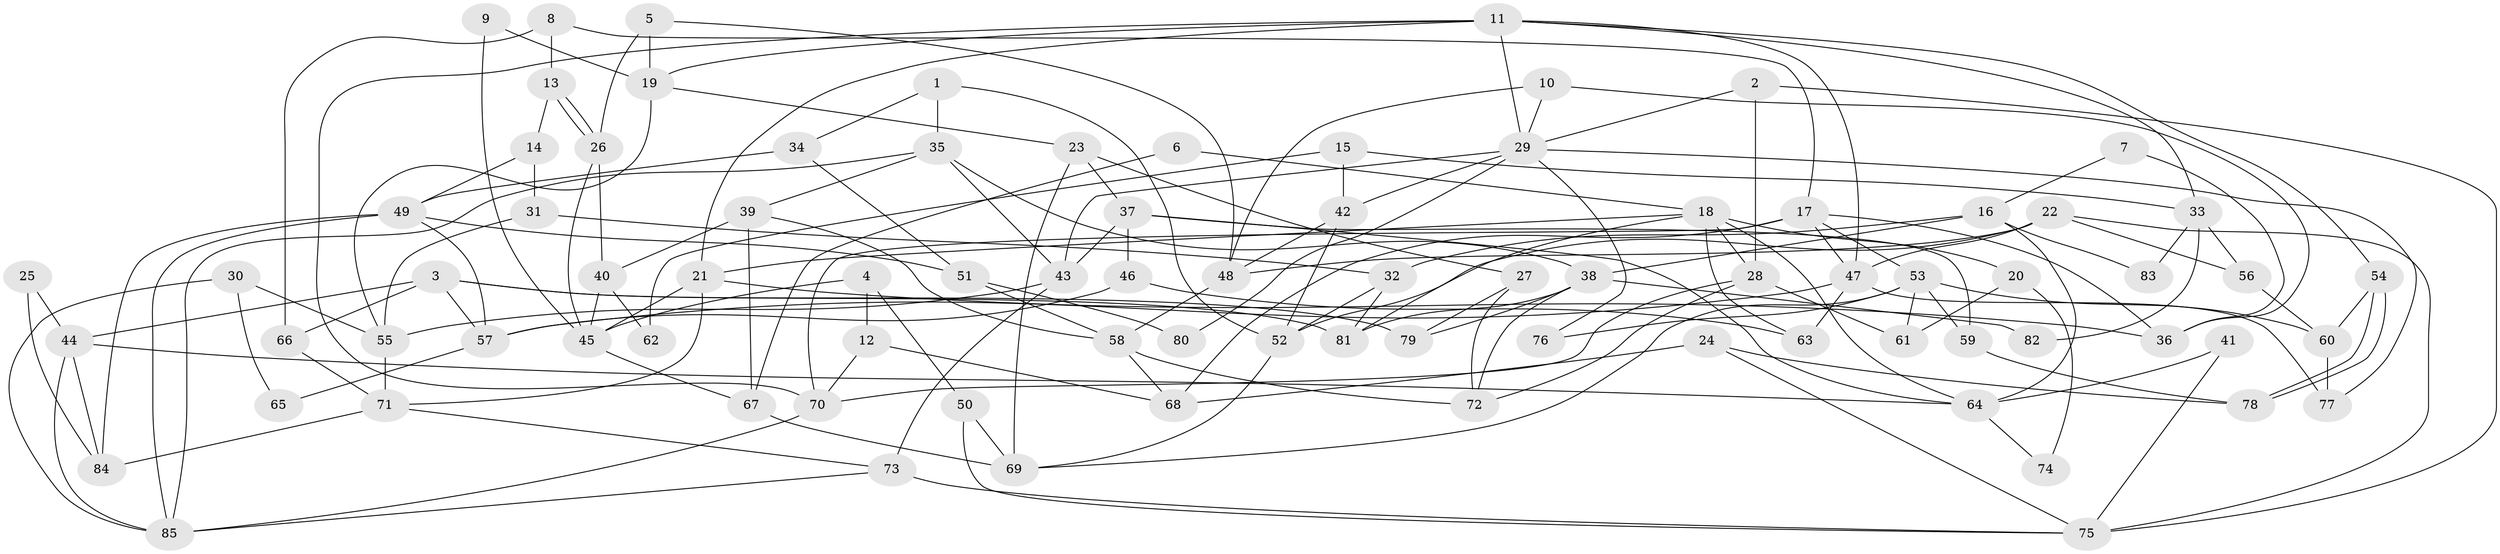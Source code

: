 // Generated by graph-tools (version 1.1) at 2025/15/03/09/25 04:15:02]
// undirected, 85 vertices, 170 edges
graph export_dot {
graph [start="1"]
  node [color=gray90,style=filled];
  1;
  2;
  3;
  4;
  5;
  6;
  7;
  8;
  9;
  10;
  11;
  12;
  13;
  14;
  15;
  16;
  17;
  18;
  19;
  20;
  21;
  22;
  23;
  24;
  25;
  26;
  27;
  28;
  29;
  30;
  31;
  32;
  33;
  34;
  35;
  36;
  37;
  38;
  39;
  40;
  41;
  42;
  43;
  44;
  45;
  46;
  47;
  48;
  49;
  50;
  51;
  52;
  53;
  54;
  55;
  56;
  57;
  58;
  59;
  60;
  61;
  62;
  63;
  64;
  65;
  66;
  67;
  68;
  69;
  70;
  71;
  72;
  73;
  74;
  75;
  76;
  77;
  78;
  79;
  80;
  81;
  82;
  83;
  84;
  85;
  1 -- 35;
  1 -- 52;
  1 -- 34;
  2 -- 29;
  2 -- 28;
  2 -- 75;
  3 -- 57;
  3 -- 44;
  3 -- 66;
  3 -- 79;
  3 -- 81;
  4 -- 50;
  4 -- 12;
  4 -- 45;
  5 -- 48;
  5 -- 26;
  5 -- 19;
  6 -- 67;
  6 -- 18;
  7 -- 36;
  7 -- 16;
  8 -- 17;
  8 -- 66;
  8 -- 13;
  9 -- 19;
  9 -- 45;
  10 -- 36;
  10 -- 29;
  10 -- 48;
  11 -- 21;
  11 -- 54;
  11 -- 19;
  11 -- 29;
  11 -- 33;
  11 -- 47;
  11 -- 70;
  12 -- 68;
  12 -- 70;
  13 -- 26;
  13 -- 26;
  13 -- 14;
  14 -- 49;
  14 -- 31;
  15 -- 42;
  15 -- 33;
  15 -- 62;
  16 -- 64;
  16 -- 32;
  16 -- 38;
  16 -- 83;
  17 -- 70;
  17 -- 53;
  17 -- 36;
  17 -- 47;
  17 -- 68;
  18 -- 63;
  18 -- 21;
  18 -- 20;
  18 -- 28;
  18 -- 64;
  18 -- 81;
  19 -- 23;
  19 -- 55;
  20 -- 61;
  20 -- 74;
  21 -- 71;
  21 -- 45;
  21 -- 36;
  22 -- 47;
  22 -- 48;
  22 -- 52;
  22 -- 56;
  22 -- 75;
  23 -- 27;
  23 -- 37;
  23 -- 69;
  24 -- 75;
  24 -- 68;
  24 -- 78;
  25 -- 44;
  25 -- 84;
  26 -- 45;
  26 -- 40;
  27 -- 72;
  27 -- 79;
  28 -- 70;
  28 -- 61;
  28 -- 72;
  29 -- 43;
  29 -- 42;
  29 -- 76;
  29 -- 77;
  29 -- 80;
  30 -- 55;
  30 -- 85;
  30 -- 65;
  31 -- 55;
  31 -- 32;
  32 -- 81;
  32 -- 52;
  33 -- 56;
  33 -- 82;
  33 -- 83;
  34 -- 49;
  34 -- 51;
  35 -- 38;
  35 -- 39;
  35 -- 43;
  35 -- 85;
  37 -- 43;
  37 -- 46;
  37 -- 59;
  37 -- 64;
  38 -- 81;
  38 -- 72;
  38 -- 79;
  38 -- 82;
  39 -- 58;
  39 -- 67;
  39 -- 40;
  40 -- 45;
  40 -- 62;
  41 -- 64;
  41 -- 75;
  42 -- 52;
  42 -- 48;
  43 -- 55;
  43 -- 73;
  44 -- 64;
  44 -- 85;
  44 -- 84;
  45 -- 67;
  46 -- 57;
  46 -- 63;
  47 -- 57;
  47 -- 63;
  47 -- 77;
  48 -- 58;
  49 -- 51;
  49 -- 85;
  49 -- 57;
  49 -- 84;
  50 -- 69;
  50 -- 75;
  51 -- 58;
  51 -- 80;
  52 -- 69;
  53 -- 69;
  53 -- 59;
  53 -- 60;
  53 -- 61;
  53 -- 76;
  54 -- 78;
  54 -- 78;
  54 -- 60;
  55 -- 71;
  56 -- 60;
  57 -- 65;
  58 -- 72;
  58 -- 68;
  59 -- 78;
  60 -- 77;
  64 -- 74;
  66 -- 71;
  67 -- 69;
  70 -- 85;
  71 -- 84;
  71 -- 73;
  73 -- 75;
  73 -- 85;
}
